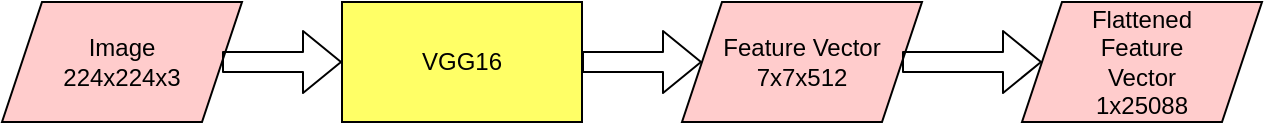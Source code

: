 <mxfile version="14.5.1" type="device"><diagram id="amw-Worzq34KNRnqIGZY" name="Page-1"><mxGraphModel dx="704" dy="592" grid="1" gridSize="10" guides="1" tooltips="1" connect="1" arrows="1" fold="1" page="1" pageScale="1" pageWidth="827" pageHeight="1169" math="0" shadow="0"><root><mxCell id="0"/><mxCell id="1" parent="0"/><mxCell id="67oyblKEOEyGGM9fvrB7-1" value="Image&lt;br&gt;224x224x3" style="shape=parallelogram;perimeter=parallelogramPerimeter;whiteSpace=wrap;html=1;fixedSize=1;fillColor=#FFCCCC;" vertex="1" parent="1"><mxGeometry x="170" y="240" width="120" height="60" as="geometry"/></mxCell><mxCell id="67oyblKEOEyGGM9fvrB7-2" value="VGG16" style="rounded=0;whiteSpace=wrap;html=1;fillColor=#FFFF66;" vertex="1" parent="1"><mxGeometry x="340" y="240" width="120" height="60" as="geometry"/></mxCell><mxCell id="67oyblKEOEyGGM9fvrB7-3" value="Feature Vector&lt;br&gt;7x7x512" style="shape=parallelogram;perimeter=parallelogramPerimeter;whiteSpace=wrap;html=1;fixedSize=1;fillColor=#FFCCCC;" vertex="1" parent="1"><mxGeometry x="510" y="240" width="120" height="60" as="geometry"/></mxCell><mxCell id="67oyblKEOEyGGM9fvrB7-5" value="Flattened &lt;br&gt;Feature&lt;br&gt;Vector&lt;br&gt;1x25088&lt;br&gt;" style="shape=parallelogram;perimeter=parallelogramPerimeter;whiteSpace=wrap;html=1;fixedSize=1;fillColor=#FFCCCC;" vertex="1" parent="1"><mxGeometry x="680" y="240" width="120" height="60" as="geometry"/></mxCell><mxCell id="67oyblKEOEyGGM9fvrB7-6" value="" style="shape=flexArrow;endArrow=classic;html=1;exitX=1;exitY=0.5;exitDx=0;exitDy=0;entryX=0;entryY=0.5;entryDx=0;entryDy=0;" edge="1" parent="1" source="67oyblKEOEyGGM9fvrB7-1" target="67oyblKEOEyGGM9fvrB7-2"><mxGeometry width="50" height="50" relative="1" as="geometry"><mxPoint x="520" y="290" as="sourcePoint"/><mxPoint x="570" y="240" as="targetPoint"/></mxGeometry></mxCell><mxCell id="67oyblKEOEyGGM9fvrB7-7" value="" style="shape=flexArrow;endArrow=classic;html=1;exitX=1;exitY=0.5;exitDx=0;exitDy=0;entryX=0;entryY=0.5;entryDx=0;entryDy=0;" edge="1" parent="1" source="67oyblKEOEyGGM9fvrB7-2" target="67oyblKEOEyGGM9fvrB7-3"><mxGeometry width="50" height="50" relative="1" as="geometry"><mxPoint x="520" y="290" as="sourcePoint"/><mxPoint x="570" y="240" as="targetPoint"/></mxGeometry></mxCell><mxCell id="67oyblKEOEyGGM9fvrB7-8" value="" style="shape=flexArrow;endArrow=classic;html=1;exitX=1;exitY=0.5;exitDx=0;exitDy=0;entryX=0;entryY=0.5;entryDx=0;entryDy=0;" edge="1" parent="1" source="67oyblKEOEyGGM9fvrB7-3" target="67oyblKEOEyGGM9fvrB7-5"><mxGeometry width="50" height="50" relative="1" as="geometry"><mxPoint x="520" y="290" as="sourcePoint"/><mxPoint x="570" y="240" as="targetPoint"/></mxGeometry></mxCell></root></mxGraphModel></diagram></mxfile>
